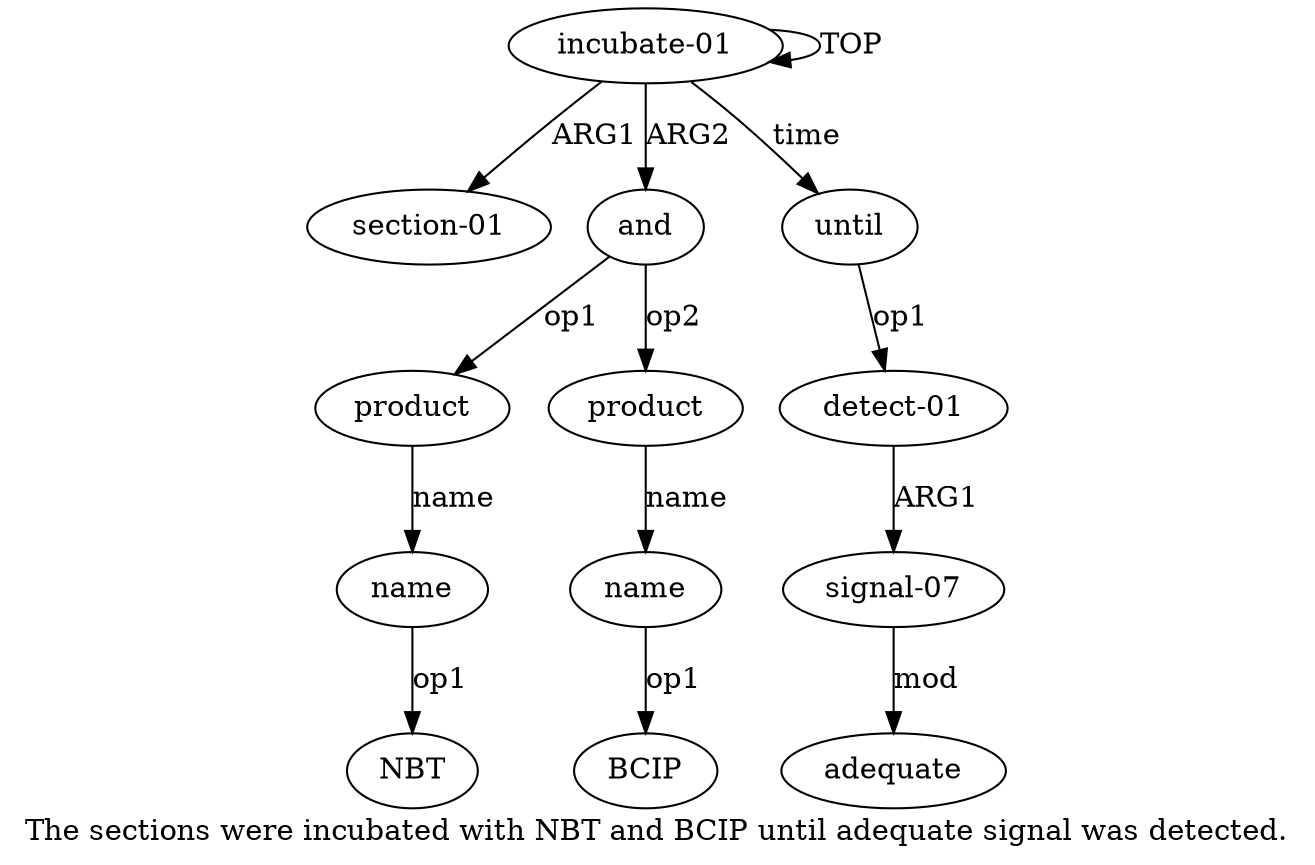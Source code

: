 digraph  {
	graph [label="The sections were incubated with NBT and BCIP until adequate signal was detected."];
	node [label="\N"];
	a10	 [color=black,
		gold_ind=10,
		gold_label=adequate,
		label=adequate,
		test_ind=10,
		test_label=adequate];
	"a4 NBT"	 [color=black,
		gold_ind=-1,
		gold_label=NBT,
		label=NBT,
		test_ind=-1,
		test_label=NBT];
	"a6 BCIP"	 [color=black,
		gold_ind=-1,
		gold_label=BCIP,
		label=BCIP,
		test_ind=-1,
		test_label=BCIP];
	a1	 [color=black,
		gold_ind=1,
		gold_label="section-01",
		label="section-01",
		test_ind=1,
		test_label="section-01"];
	a0	 [color=black,
		gold_ind=0,
		gold_label="incubate-01",
		label="incubate-01",
		test_ind=0,
		test_label="incubate-01"];
	a0 -> a1 [key=0,
	color=black,
	gold_label=ARG1,
	label=ARG1,
	test_label=ARG1];
a0 -> a0 [key=0,
color=black,
gold_label=TOP,
label=TOP,
test_label=TOP];
a2 [color=black,
gold_ind=2,
gold_label=and,
label=and,
test_ind=2,
test_label=and];
a0 -> a2 [key=0,
color=black,
gold_label=ARG2,
label=ARG2,
test_label=ARG2];
a7 [color=black,
gold_ind=7,
gold_label=until,
label=until,
test_ind=7,
test_label=until];
a0 -> a7 [key=0,
color=black,
gold_label=time,
label=time,
test_label=time];
a3 [color=black,
gold_ind=3,
gold_label=product,
label=product,
test_ind=3,
test_label=product];
a4 [color=black,
gold_ind=4,
gold_label=name,
label=name,
test_ind=4,
test_label=name];
a3 -> a4 [key=0,
color=black,
gold_label=name,
label=name,
test_label=name];
a2 -> a3 [key=0,
color=black,
gold_label=op1,
label=op1,
test_label=op1];
a5 [color=black,
gold_ind=5,
gold_label=product,
label=product,
test_ind=5,
test_label=product];
a2 -> a5 [key=0,
color=black,
gold_label=op2,
label=op2,
test_label=op2];
a6 [color=black,
gold_ind=6,
gold_label=name,
label=name,
test_ind=6,
test_label=name];
a5 -> a6 [key=0,
color=black,
gold_label=name,
label=name,
test_label=name];
a4 -> "a4 NBT" [key=0,
color=black,
gold_label=op1,
label=op1,
test_label=op1];
a8 [color=black,
gold_ind=8,
gold_label="detect-01",
label="detect-01",
test_ind=8,
test_label="detect-01"];
a7 -> a8 [key=0,
color=black,
gold_label=op1,
label=op1,
test_label=op1];
a6 -> "a6 BCIP" [key=0,
color=black,
gold_label=op1,
label=op1,
test_label=op1];
a9 [color=black,
gold_ind=9,
gold_label="signal-07",
label="signal-07",
test_ind=9,
test_label="signal-07"];
a9 -> a10 [key=0,
color=black,
gold_label=mod,
label=mod,
test_label=mod];
a8 -> a9 [key=0,
color=black,
gold_label=ARG1,
label=ARG1,
test_label=ARG1];
}
